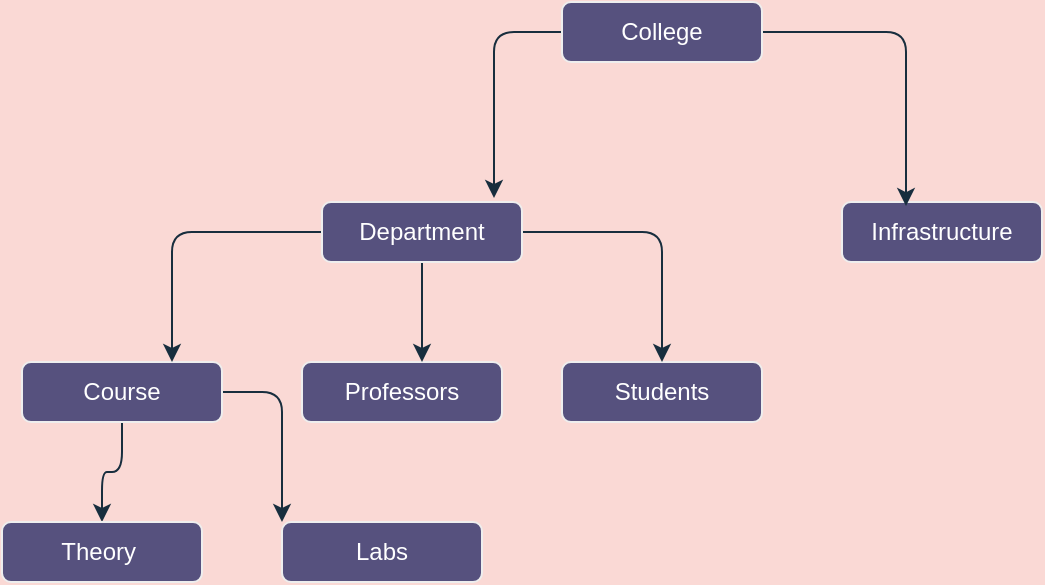 <mxfile version="14.0.1" type="github">
  <diagram id="BPAwW_OSqDdN0ZvYf0zG" name="Page-1">
    <mxGraphModel dx="868" dy="492" grid="1" gridSize="10" guides="1" tooltips="1" connect="1" arrows="1" fold="1" page="1" pageScale="1" pageWidth="850" pageHeight="1100" background="#FAD9D5" math="0" shadow="0">
      <root>
        <mxCell id="0" />
        <mxCell id="1" parent="0" />
        <mxCell id="zm76MPzJ0yBpqIlB4Kk7-17" value="" style="edgeStyle=orthogonalEdgeStyle;curved=0;rounded=1;sketch=0;orthogonalLoop=1;jettySize=auto;html=1;strokeColor=#182E3E;labelBackgroundColor=#FAD9D5;" edge="1" parent="1" source="zm76MPzJ0yBpqIlB4Kk7-7" target="zm76MPzJ0yBpqIlB4Kk7-10">
          <mxGeometry relative="1" as="geometry" />
        </mxCell>
        <mxCell id="zm76MPzJ0yBpqIlB4Kk7-18" style="edgeStyle=orthogonalEdgeStyle;curved=0;rounded=1;sketch=0;orthogonalLoop=1;jettySize=auto;html=1;entryX=0;entryY=0;entryDx=0;entryDy=0;strokeColor=#182E3E;labelBackgroundColor=#FAD9D5;" edge="1" parent="1" source="zm76MPzJ0yBpqIlB4Kk7-7" target="zm76MPzJ0yBpqIlB4Kk7-11">
          <mxGeometry relative="1" as="geometry" />
        </mxCell>
        <mxCell id="zm76MPzJ0yBpqIlB4Kk7-7" value="Course" style="rounded=1;whiteSpace=wrap;html=1;sketch=0;fillColor=#56517E;strokeColor=#EEEEEE;fontColor=#FFFFFF;" vertex="1" parent="1">
          <mxGeometry x="80" y="230" width="100" height="30" as="geometry" />
        </mxCell>
        <mxCell id="zm76MPzJ0yBpqIlB4Kk7-8" value="Professors" style="rounded=1;whiteSpace=wrap;html=1;sketch=0;fillColor=#56517E;strokeColor=#EEEEEE;fontColor=#FFFFFF;" vertex="1" parent="1">
          <mxGeometry x="220" y="230" width="100" height="30" as="geometry" />
        </mxCell>
        <mxCell id="zm76MPzJ0yBpqIlB4Kk7-9" value="Students" style="rounded=1;whiteSpace=wrap;html=1;sketch=0;fillColor=#56517E;strokeColor=#EEEEEE;fontColor=#FFFFFF;" vertex="1" parent="1">
          <mxGeometry x="350" y="230" width="100" height="30" as="geometry" />
        </mxCell>
        <mxCell id="zm76MPzJ0yBpqIlB4Kk7-10" value="Theory&amp;nbsp;" style="rounded=1;whiteSpace=wrap;html=1;sketch=0;fillColor=#56517E;strokeColor=#EEEEEE;fontColor=#FFFFFF;" vertex="1" parent="1">
          <mxGeometry x="70" y="310" width="100" height="30" as="geometry" />
        </mxCell>
        <mxCell id="zm76MPzJ0yBpqIlB4Kk7-11" value="Labs" style="rounded=1;whiteSpace=wrap;html=1;sketch=0;fillColor=#56517E;strokeColor=#EEEEEE;fontColor=#FFFFFF;" vertex="1" parent="1">
          <mxGeometry x="210" y="310" width="100" height="30" as="geometry" />
        </mxCell>
        <mxCell id="zm76MPzJ0yBpqIlB4Kk7-21" style="edgeStyle=orthogonalEdgeStyle;curved=0;rounded=1;sketch=0;orthogonalLoop=1;jettySize=auto;html=1;entryX=0.75;entryY=0;entryDx=0;entryDy=0;strokeColor=#182E3E;labelBackgroundColor=#FAD9D5;" edge="1" parent="1" source="zm76MPzJ0yBpqIlB4Kk7-12" target="zm76MPzJ0yBpqIlB4Kk7-7">
          <mxGeometry relative="1" as="geometry" />
        </mxCell>
        <mxCell id="zm76MPzJ0yBpqIlB4Kk7-22" style="edgeStyle=orthogonalEdgeStyle;curved=0;rounded=1;sketch=0;orthogonalLoop=1;jettySize=auto;html=1;entryX=0.6;entryY=0;entryDx=0;entryDy=0;entryPerimeter=0;strokeColor=#182E3E;labelBackgroundColor=#FAD9D5;" edge="1" parent="1" source="zm76MPzJ0yBpqIlB4Kk7-12" target="zm76MPzJ0yBpqIlB4Kk7-8">
          <mxGeometry relative="1" as="geometry" />
        </mxCell>
        <mxCell id="zm76MPzJ0yBpqIlB4Kk7-23" style="edgeStyle=orthogonalEdgeStyle;curved=0;rounded=1;sketch=0;orthogonalLoop=1;jettySize=auto;html=1;strokeColor=#182E3E;labelBackgroundColor=#FAD9D5;" edge="1" parent="1" source="zm76MPzJ0yBpqIlB4Kk7-12" target="zm76MPzJ0yBpqIlB4Kk7-9">
          <mxGeometry relative="1" as="geometry" />
        </mxCell>
        <mxCell id="zm76MPzJ0yBpqIlB4Kk7-12" value="Department" style="rounded=1;whiteSpace=wrap;html=1;sketch=0;fillColor=#56517E;strokeColor=#EEEEEE;fontColor=#FFFFFF;" vertex="1" parent="1">
          <mxGeometry x="230" y="150" width="100" height="30" as="geometry" />
        </mxCell>
        <mxCell id="zm76MPzJ0yBpqIlB4Kk7-13" value="Infrastructure" style="rounded=1;whiteSpace=wrap;html=1;sketch=0;fillColor=#56517E;strokeColor=#EEEEEE;fontColor=#FFFFFF;" vertex="1" parent="1">
          <mxGeometry x="490" y="150" width="100" height="30" as="geometry" />
        </mxCell>
        <mxCell id="zm76MPzJ0yBpqIlB4Kk7-19" style="edgeStyle=orthogonalEdgeStyle;curved=0;rounded=1;sketch=0;orthogonalLoop=1;jettySize=auto;html=1;entryX=0.86;entryY=-0.067;entryDx=0;entryDy=0;entryPerimeter=0;strokeColor=#182E3E;labelBackgroundColor=#FAD9D5;" edge="1" parent="1" source="zm76MPzJ0yBpqIlB4Kk7-14" target="zm76MPzJ0yBpqIlB4Kk7-12">
          <mxGeometry relative="1" as="geometry" />
        </mxCell>
        <mxCell id="zm76MPzJ0yBpqIlB4Kk7-20" style="edgeStyle=orthogonalEdgeStyle;curved=0;rounded=1;sketch=0;orthogonalLoop=1;jettySize=auto;html=1;entryX=0.32;entryY=0.067;entryDx=0;entryDy=0;entryPerimeter=0;strokeColor=#182E3E;labelBackgroundColor=#FAD9D5;" edge="1" parent="1" source="zm76MPzJ0yBpqIlB4Kk7-14" target="zm76MPzJ0yBpqIlB4Kk7-13">
          <mxGeometry relative="1" as="geometry" />
        </mxCell>
        <mxCell id="zm76MPzJ0yBpqIlB4Kk7-14" value="College" style="rounded=1;whiteSpace=wrap;html=1;sketch=0;fillColor=#56517E;strokeColor=#EEEEEE;fontColor=#FFFFFF;" vertex="1" parent="1">
          <mxGeometry x="350" y="50" width="100" height="30" as="geometry" />
        </mxCell>
      </root>
    </mxGraphModel>
  </diagram>
</mxfile>
